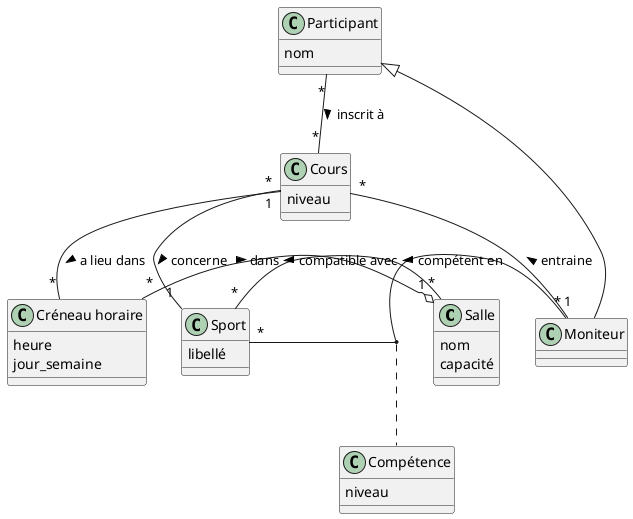 @startuml

' class Sport {
'   libellé
' }

  ' class Cours {
  '   niveau
  ' }
together {
class Salle {
  nom
  capacité
}

class Moniteur {
}

class Sport {
  libellé
}

}
' class Salle {
'   nom
'   capacité
' }

' class "Créneau horaire" as Creneau {
'   heure
'   jour_semaine
' }

' class Participant {
'   nom
' }

' class Moniteur {
' }

class Compétence {
  niveau
}

together {
  class Cours {
  niveau
}
  class Participant {
  nom
}
  class "Créneau horaire" as Creneau {
  heure
  jour_semaine
}
}

Moniteur --|> Participant

Cours "*" -- "1" Sport : concerne >
Salle "*" -up- "*" Sport : compatible avec >
Salle "1" o-up- "*" Creneau : dans <
Cours "1" -- "*" Creneau : a lieu dans >
Participant "*" -- "*" Cours : inscrit à >
Moniteur "1" -- "*" Cours : entraine >
Moniteur "*" - "*" Sport : compétent en >
(Moniteur, Sport) .. Compétence




@enduml
